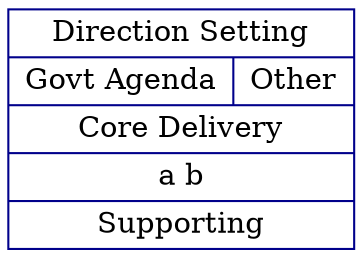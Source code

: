 digraph G  { 
    compound=true
    rankdir=TB
    ranksep="0.1"
    /*bgcolor=lightblue*/
    /*style=filled*/ 
    node [shape=box style=square color=darkblue fillcolor=green]

    subgraph cluster_dir { label=BCM

        subgraph another_dir { label=C


        }
    }

    BCM [shape=record label="
    {Direction Setting | {Govt Agenda | Other }|
    Core Delivery |  { a b } |
    Supporting}"
    ]

}

